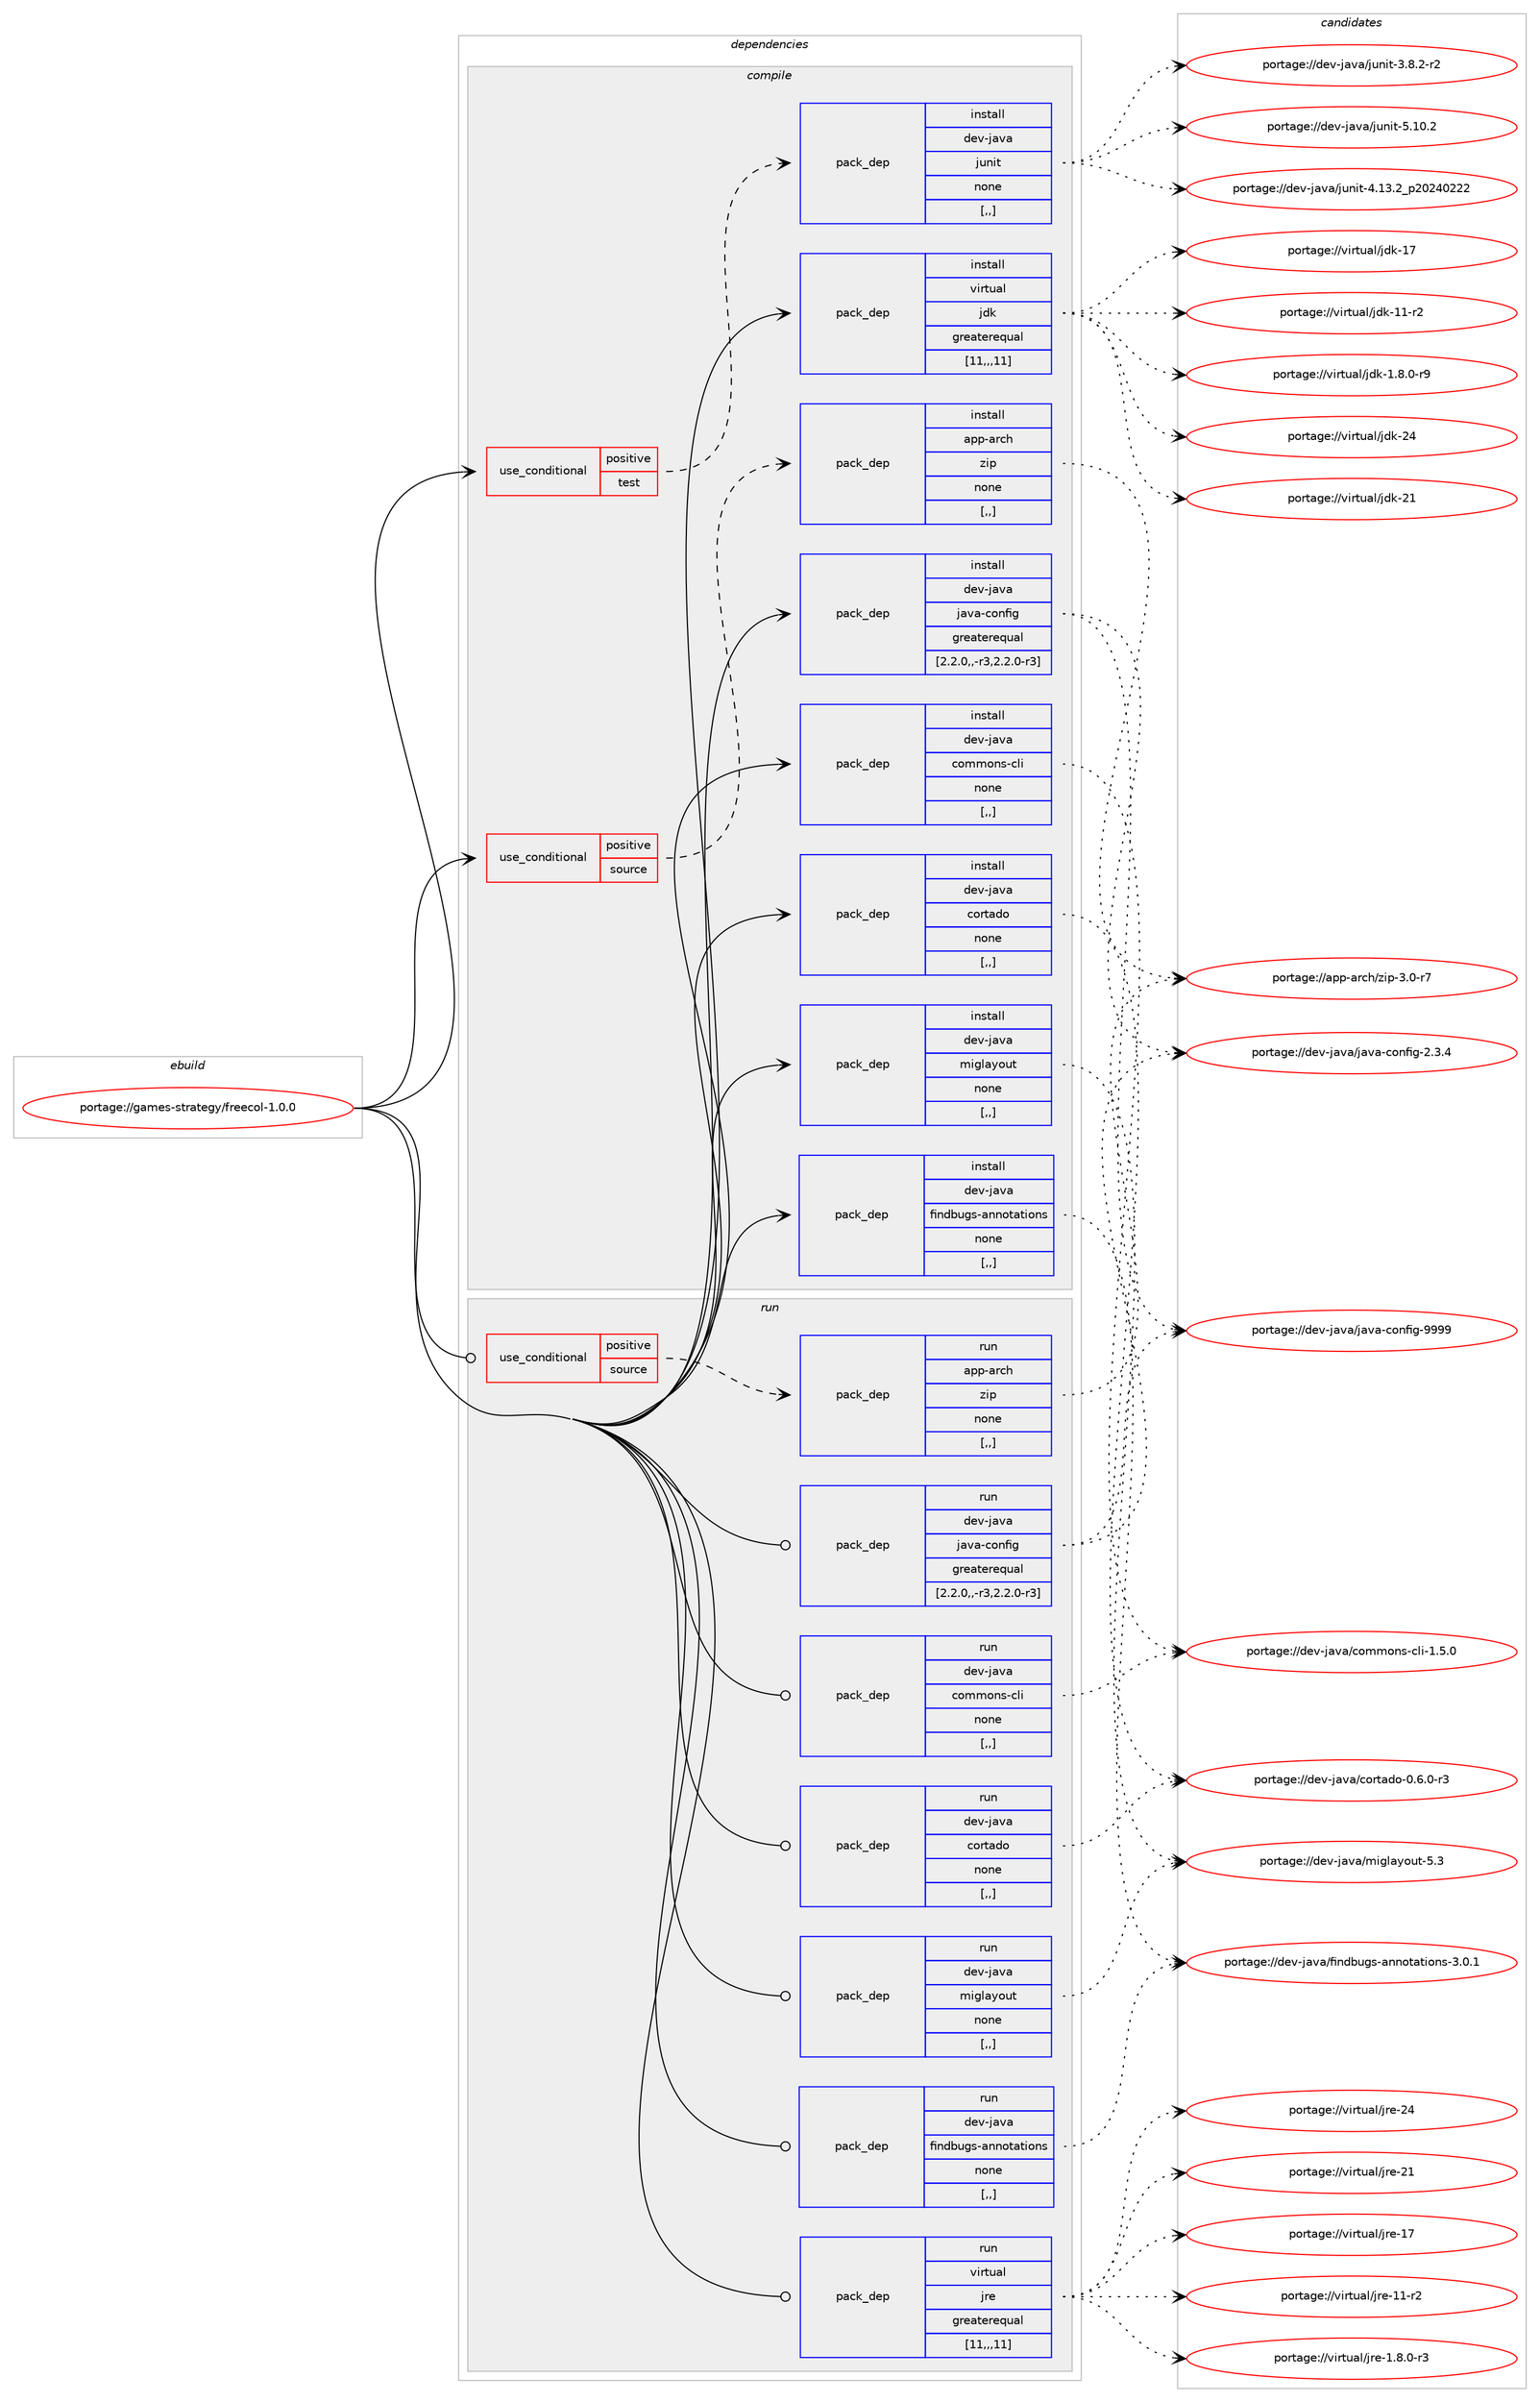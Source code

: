 digraph prolog {

# *************
# Graph options
# *************

newrank=true;
concentrate=true;
compound=true;
graph [rankdir=LR,fontname=Helvetica,fontsize=10,ranksep=1.5];#, ranksep=2.5, nodesep=0.2];
edge  [arrowhead=vee];
node  [fontname=Helvetica,fontsize=10];

# **********
# The ebuild
# **********

subgraph cluster_leftcol {
color=gray;
label=<<i>ebuild</i>>;
id [label="portage://games-strategy/freecol-1.0.0", color=red, width=4, href="../games-strategy/freecol-1.0.0.svg"];
}

# ****************
# The dependencies
# ****************

subgraph cluster_midcol {
color=gray;
label=<<i>dependencies</i>>;
subgraph cluster_compile {
fillcolor="#eeeeee";
style=filled;
label=<<i>compile</i>>;
subgraph cond64816 {
dependency234359 [label=<<TABLE BORDER="0" CELLBORDER="1" CELLSPACING="0" CELLPADDING="4"><TR><TD ROWSPAN="3" CELLPADDING="10">use_conditional</TD></TR><TR><TD>positive</TD></TR><TR><TD>source</TD></TR></TABLE>>, shape=none, color=red];
subgraph pack168021 {
dependency234360 [label=<<TABLE BORDER="0" CELLBORDER="1" CELLSPACING="0" CELLPADDING="4" WIDTH="220"><TR><TD ROWSPAN="6" CELLPADDING="30">pack_dep</TD></TR><TR><TD WIDTH="110">install</TD></TR><TR><TD>app-arch</TD></TR><TR><TD>zip</TD></TR><TR><TD>none</TD></TR><TR><TD>[,,]</TD></TR></TABLE>>, shape=none, color=blue];
}
dependency234359:e -> dependency234360:w [weight=20,style="dashed",arrowhead="vee"];
}
id:e -> dependency234359:w [weight=20,style="solid",arrowhead="vee"];
subgraph cond64817 {
dependency234361 [label=<<TABLE BORDER="0" CELLBORDER="1" CELLSPACING="0" CELLPADDING="4"><TR><TD ROWSPAN="3" CELLPADDING="10">use_conditional</TD></TR><TR><TD>positive</TD></TR><TR><TD>test</TD></TR></TABLE>>, shape=none, color=red];
subgraph pack168022 {
dependency234362 [label=<<TABLE BORDER="0" CELLBORDER="1" CELLSPACING="0" CELLPADDING="4" WIDTH="220"><TR><TD ROWSPAN="6" CELLPADDING="30">pack_dep</TD></TR><TR><TD WIDTH="110">install</TD></TR><TR><TD>dev-java</TD></TR><TR><TD>junit</TD></TR><TR><TD>none</TD></TR><TR><TD>[,,]</TD></TR></TABLE>>, shape=none, color=blue];
}
dependency234361:e -> dependency234362:w [weight=20,style="dashed",arrowhead="vee"];
}
id:e -> dependency234361:w [weight=20,style="solid",arrowhead="vee"];
subgraph pack168023 {
dependency234363 [label=<<TABLE BORDER="0" CELLBORDER="1" CELLSPACING="0" CELLPADDING="4" WIDTH="220"><TR><TD ROWSPAN="6" CELLPADDING="30">pack_dep</TD></TR><TR><TD WIDTH="110">install</TD></TR><TR><TD>dev-java</TD></TR><TR><TD>commons-cli</TD></TR><TR><TD>none</TD></TR><TR><TD>[,,]</TD></TR></TABLE>>, shape=none, color=blue];
}
id:e -> dependency234363:w [weight=20,style="solid",arrowhead="vee"];
subgraph pack168024 {
dependency234364 [label=<<TABLE BORDER="0" CELLBORDER="1" CELLSPACING="0" CELLPADDING="4" WIDTH="220"><TR><TD ROWSPAN="6" CELLPADDING="30">pack_dep</TD></TR><TR><TD WIDTH="110">install</TD></TR><TR><TD>dev-java</TD></TR><TR><TD>cortado</TD></TR><TR><TD>none</TD></TR><TR><TD>[,,]</TD></TR></TABLE>>, shape=none, color=blue];
}
id:e -> dependency234364:w [weight=20,style="solid",arrowhead="vee"];
subgraph pack168025 {
dependency234365 [label=<<TABLE BORDER="0" CELLBORDER="1" CELLSPACING="0" CELLPADDING="4" WIDTH="220"><TR><TD ROWSPAN="6" CELLPADDING="30">pack_dep</TD></TR><TR><TD WIDTH="110">install</TD></TR><TR><TD>dev-java</TD></TR><TR><TD>findbugs-annotations</TD></TR><TR><TD>none</TD></TR><TR><TD>[,,]</TD></TR></TABLE>>, shape=none, color=blue];
}
id:e -> dependency234365:w [weight=20,style="solid",arrowhead="vee"];
subgraph pack168026 {
dependency234366 [label=<<TABLE BORDER="0" CELLBORDER="1" CELLSPACING="0" CELLPADDING="4" WIDTH="220"><TR><TD ROWSPAN="6" CELLPADDING="30">pack_dep</TD></TR><TR><TD WIDTH="110">install</TD></TR><TR><TD>dev-java</TD></TR><TR><TD>java-config</TD></TR><TR><TD>greaterequal</TD></TR><TR><TD>[2.2.0,,-r3,2.2.0-r3]</TD></TR></TABLE>>, shape=none, color=blue];
}
id:e -> dependency234366:w [weight=20,style="solid",arrowhead="vee"];
subgraph pack168027 {
dependency234367 [label=<<TABLE BORDER="0" CELLBORDER="1" CELLSPACING="0" CELLPADDING="4" WIDTH="220"><TR><TD ROWSPAN="6" CELLPADDING="30">pack_dep</TD></TR><TR><TD WIDTH="110">install</TD></TR><TR><TD>dev-java</TD></TR><TR><TD>miglayout</TD></TR><TR><TD>none</TD></TR><TR><TD>[,,]</TD></TR></TABLE>>, shape=none, color=blue];
}
id:e -> dependency234367:w [weight=20,style="solid",arrowhead="vee"];
subgraph pack168028 {
dependency234368 [label=<<TABLE BORDER="0" CELLBORDER="1" CELLSPACING="0" CELLPADDING="4" WIDTH="220"><TR><TD ROWSPAN="6" CELLPADDING="30">pack_dep</TD></TR><TR><TD WIDTH="110">install</TD></TR><TR><TD>virtual</TD></TR><TR><TD>jdk</TD></TR><TR><TD>greaterequal</TD></TR><TR><TD>[11,,,11]</TD></TR></TABLE>>, shape=none, color=blue];
}
id:e -> dependency234368:w [weight=20,style="solid",arrowhead="vee"];
}
subgraph cluster_compileandrun {
fillcolor="#eeeeee";
style=filled;
label=<<i>compile and run</i>>;
}
subgraph cluster_run {
fillcolor="#eeeeee";
style=filled;
label=<<i>run</i>>;
subgraph cond64818 {
dependency234369 [label=<<TABLE BORDER="0" CELLBORDER="1" CELLSPACING="0" CELLPADDING="4"><TR><TD ROWSPAN="3" CELLPADDING="10">use_conditional</TD></TR><TR><TD>positive</TD></TR><TR><TD>source</TD></TR></TABLE>>, shape=none, color=red];
subgraph pack168029 {
dependency234370 [label=<<TABLE BORDER="0" CELLBORDER="1" CELLSPACING="0" CELLPADDING="4" WIDTH="220"><TR><TD ROWSPAN="6" CELLPADDING="30">pack_dep</TD></TR><TR><TD WIDTH="110">run</TD></TR><TR><TD>app-arch</TD></TR><TR><TD>zip</TD></TR><TR><TD>none</TD></TR><TR><TD>[,,]</TD></TR></TABLE>>, shape=none, color=blue];
}
dependency234369:e -> dependency234370:w [weight=20,style="dashed",arrowhead="vee"];
}
id:e -> dependency234369:w [weight=20,style="solid",arrowhead="odot"];
subgraph pack168030 {
dependency234371 [label=<<TABLE BORDER="0" CELLBORDER="1" CELLSPACING="0" CELLPADDING="4" WIDTH="220"><TR><TD ROWSPAN="6" CELLPADDING="30">pack_dep</TD></TR><TR><TD WIDTH="110">run</TD></TR><TR><TD>dev-java</TD></TR><TR><TD>commons-cli</TD></TR><TR><TD>none</TD></TR><TR><TD>[,,]</TD></TR></TABLE>>, shape=none, color=blue];
}
id:e -> dependency234371:w [weight=20,style="solid",arrowhead="odot"];
subgraph pack168031 {
dependency234372 [label=<<TABLE BORDER="0" CELLBORDER="1" CELLSPACING="0" CELLPADDING="4" WIDTH="220"><TR><TD ROWSPAN="6" CELLPADDING="30">pack_dep</TD></TR><TR><TD WIDTH="110">run</TD></TR><TR><TD>dev-java</TD></TR><TR><TD>cortado</TD></TR><TR><TD>none</TD></TR><TR><TD>[,,]</TD></TR></TABLE>>, shape=none, color=blue];
}
id:e -> dependency234372:w [weight=20,style="solid",arrowhead="odot"];
subgraph pack168032 {
dependency234373 [label=<<TABLE BORDER="0" CELLBORDER="1" CELLSPACING="0" CELLPADDING="4" WIDTH="220"><TR><TD ROWSPAN="6" CELLPADDING="30">pack_dep</TD></TR><TR><TD WIDTH="110">run</TD></TR><TR><TD>dev-java</TD></TR><TR><TD>findbugs-annotations</TD></TR><TR><TD>none</TD></TR><TR><TD>[,,]</TD></TR></TABLE>>, shape=none, color=blue];
}
id:e -> dependency234373:w [weight=20,style="solid",arrowhead="odot"];
subgraph pack168033 {
dependency234374 [label=<<TABLE BORDER="0" CELLBORDER="1" CELLSPACING="0" CELLPADDING="4" WIDTH="220"><TR><TD ROWSPAN="6" CELLPADDING="30">pack_dep</TD></TR><TR><TD WIDTH="110">run</TD></TR><TR><TD>dev-java</TD></TR><TR><TD>java-config</TD></TR><TR><TD>greaterequal</TD></TR><TR><TD>[2.2.0,,-r3,2.2.0-r3]</TD></TR></TABLE>>, shape=none, color=blue];
}
id:e -> dependency234374:w [weight=20,style="solid",arrowhead="odot"];
subgraph pack168034 {
dependency234375 [label=<<TABLE BORDER="0" CELLBORDER="1" CELLSPACING="0" CELLPADDING="4" WIDTH="220"><TR><TD ROWSPAN="6" CELLPADDING="30">pack_dep</TD></TR><TR><TD WIDTH="110">run</TD></TR><TR><TD>dev-java</TD></TR><TR><TD>miglayout</TD></TR><TR><TD>none</TD></TR><TR><TD>[,,]</TD></TR></TABLE>>, shape=none, color=blue];
}
id:e -> dependency234375:w [weight=20,style="solid",arrowhead="odot"];
subgraph pack168035 {
dependency234376 [label=<<TABLE BORDER="0" CELLBORDER="1" CELLSPACING="0" CELLPADDING="4" WIDTH="220"><TR><TD ROWSPAN="6" CELLPADDING="30">pack_dep</TD></TR><TR><TD WIDTH="110">run</TD></TR><TR><TD>virtual</TD></TR><TR><TD>jre</TD></TR><TR><TD>greaterequal</TD></TR><TR><TD>[11,,,11]</TD></TR></TABLE>>, shape=none, color=blue];
}
id:e -> dependency234376:w [weight=20,style="solid",arrowhead="odot"];
}
}

# **************
# The candidates
# **************

subgraph cluster_choices {
rank=same;
color=gray;
label=<<i>candidates</i>>;

subgraph choice168021 {
color=black;
nodesep=1;
choice9711211245971149910447122105112455146484511455 [label="portage://app-arch/zip-3.0-r7", color=red, width=4,href="../app-arch/zip-3.0-r7.svg"];
dependency234360:e -> choice9711211245971149910447122105112455146484511455:w [style=dotted,weight="100"];
}
subgraph choice168022 {
color=black;
nodesep=1;
choice1001011184510697118974710611711010511645534649484650 [label="portage://dev-java/junit-5.10.2", color=red, width=4,href="../dev-java/junit-5.10.2.svg"];
choice1001011184510697118974710611711010511645524649514650951125048505248505050 [label="portage://dev-java/junit-4.13.2_p20240222", color=red, width=4,href="../dev-java/junit-4.13.2_p20240222.svg"];
choice100101118451069711897471061171101051164551465646504511450 [label="portage://dev-java/junit-3.8.2-r2", color=red, width=4,href="../dev-java/junit-3.8.2-r2.svg"];
dependency234362:e -> choice1001011184510697118974710611711010511645534649484650:w [style=dotted,weight="100"];
dependency234362:e -> choice1001011184510697118974710611711010511645524649514650951125048505248505050:w [style=dotted,weight="100"];
dependency234362:e -> choice100101118451069711897471061171101051164551465646504511450:w [style=dotted,weight="100"];
}
subgraph choice168023 {
color=black;
nodesep=1;
choice10010111845106971189747991111091091111101154599108105454946534648 [label="portage://dev-java/commons-cli-1.5.0", color=red, width=4,href="../dev-java/commons-cli-1.5.0.svg"];
dependency234363:e -> choice10010111845106971189747991111091091111101154599108105454946534648:w [style=dotted,weight="100"];
}
subgraph choice168024 {
color=black;
nodesep=1;
choice1001011184510697118974799111114116971001114548465446484511451 [label="portage://dev-java/cortado-0.6.0-r3", color=red, width=4,href="../dev-java/cortado-0.6.0-r3.svg"];
dependency234364:e -> choice1001011184510697118974799111114116971001114548465446484511451:w [style=dotted,weight="100"];
}
subgraph choice168025 {
color=black;
nodesep=1;
choice1001011184510697118974710210511010098117103115459711011011111697116105111110115455146484649 [label="portage://dev-java/findbugs-annotations-3.0.1", color=red, width=4,href="../dev-java/findbugs-annotations-3.0.1.svg"];
dependency234365:e -> choice1001011184510697118974710210511010098117103115459711011011111697116105111110115455146484649:w [style=dotted,weight="100"];
}
subgraph choice168026 {
color=black;
nodesep=1;
choice10010111845106971189747106971189745991111101021051034557575757 [label="portage://dev-java/java-config-9999", color=red, width=4,href="../dev-java/java-config-9999.svg"];
choice1001011184510697118974710697118974599111110102105103455046514652 [label="portage://dev-java/java-config-2.3.4", color=red, width=4,href="../dev-java/java-config-2.3.4.svg"];
dependency234366:e -> choice10010111845106971189747106971189745991111101021051034557575757:w [style=dotted,weight="100"];
dependency234366:e -> choice1001011184510697118974710697118974599111110102105103455046514652:w [style=dotted,weight="100"];
}
subgraph choice168027 {
color=black;
nodesep=1;
choice100101118451069711897471091051031089712111111711645534651 [label="portage://dev-java/miglayout-5.3", color=red, width=4,href="../dev-java/miglayout-5.3.svg"];
dependency234367:e -> choice100101118451069711897471091051031089712111111711645534651:w [style=dotted,weight="100"];
}
subgraph choice168028 {
color=black;
nodesep=1;
choice1181051141161179710847106100107455052 [label="portage://virtual/jdk-24", color=red, width=4,href="../virtual/jdk-24.svg"];
choice1181051141161179710847106100107455049 [label="portage://virtual/jdk-21", color=red, width=4,href="../virtual/jdk-21.svg"];
choice1181051141161179710847106100107454955 [label="portage://virtual/jdk-17", color=red, width=4,href="../virtual/jdk-17.svg"];
choice11810511411611797108471061001074549494511450 [label="portage://virtual/jdk-11-r2", color=red, width=4,href="../virtual/jdk-11-r2.svg"];
choice11810511411611797108471061001074549465646484511457 [label="portage://virtual/jdk-1.8.0-r9", color=red, width=4,href="../virtual/jdk-1.8.0-r9.svg"];
dependency234368:e -> choice1181051141161179710847106100107455052:w [style=dotted,weight="100"];
dependency234368:e -> choice1181051141161179710847106100107455049:w [style=dotted,weight="100"];
dependency234368:e -> choice1181051141161179710847106100107454955:w [style=dotted,weight="100"];
dependency234368:e -> choice11810511411611797108471061001074549494511450:w [style=dotted,weight="100"];
dependency234368:e -> choice11810511411611797108471061001074549465646484511457:w [style=dotted,weight="100"];
}
subgraph choice168029 {
color=black;
nodesep=1;
choice9711211245971149910447122105112455146484511455 [label="portage://app-arch/zip-3.0-r7", color=red, width=4,href="../app-arch/zip-3.0-r7.svg"];
dependency234370:e -> choice9711211245971149910447122105112455146484511455:w [style=dotted,weight="100"];
}
subgraph choice168030 {
color=black;
nodesep=1;
choice10010111845106971189747991111091091111101154599108105454946534648 [label="portage://dev-java/commons-cli-1.5.0", color=red, width=4,href="../dev-java/commons-cli-1.5.0.svg"];
dependency234371:e -> choice10010111845106971189747991111091091111101154599108105454946534648:w [style=dotted,weight="100"];
}
subgraph choice168031 {
color=black;
nodesep=1;
choice1001011184510697118974799111114116971001114548465446484511451 [label="portage://dev-java/cortado-0.6.0-r3", color=red, width=4,href="../dev-java/cortado-0.6.0-r3.svg"];
dependency234372:e -> choice1001011184510697118974799111114116971001114548465446484511451:w [style=dotted,weight="100"];
}
subgraph choice168032 {
color=black;
nodesep=1;
choice1001011184510697118974710210511010098117103115459711011011111697116105111110115455146484649 [label="portage://dev-java/findbugs-annotations-3.0.1", color=red, width=4,href="../dev-java/findbugs-annotations-3.0.1.svg"];
dependency234373:e -> choice1001011184510697118974710210511010098117103115459711011011111697116105111110115455146484649:w [style=dotted,weight="100"];
}
subgraph choice168033 {
color=black;
nodesep=1;
choice10010111845106971189747106971189745991111101021051034557575757 [label="portage://dev-java/java-config-9999", color=red, width=4,href="../dev-java/java-config-9999.svg"];
choice1001011184510697118974710697118974599111110102105103455046514652 [label="portage://dev-java/java-config-2.3.4", color=red, width=4,href="../dev-java/java-config-2.3.4.svg"];
dependency234374:e -> choice10010111845106971189747106971189745991111101021051034557575757:w [style=dotted,weight="100"];
dependency234374:e -> choice1001011184510697118974710697118974599111110102105103455046514652:w [style=dotted,weight="100"];
}
subgraph choice168034 {
color=black;
nodesep=1;
choice100101118451069711897471091051031089712111111711645534651 [label="portage://dev-java/miglayout-5.3", color=red, width=4,href="../dev-java/miglayout-5.3.svg"];
dependency234375:e -> choice100101118451069711897471091051031089712111111711645534651:w [style=dotted,weight="100"];
}
subgraph choice168035 {
color=black;
nodesep=1;
choice1181051141161179710847106114101455052 [label="portage://virtual/jre-24", color=red, width=4,href="../virtual/jre-24.svg"];
choice1181051141161179710847106114101455049 [label="portage://virtual/jre-21", color=red, width=4,href="../virtual/jre-21.svg"];
choice1181051141161179710847106114101454955 [label="portage://virtual/jre-17", color=red, width=4,href="../virtual/jre-17.svg"];
choice11810511411611797108471061141014549494511450 [label="portage://virtual/jre-11-r2", color=red, width=4,href="../virtual/jre-11-r2.svg"];
choice11810511411611797108471061141014549465646484511451 [label="portage://virtual/jre-1.8.0-r3", color=red, width=4,href="../virtual/jre-1.8.0-r3.svg"];
dependency234376:e -> choice1181051141161179710847106114101455052:w [style=dotted,weight="100"];
dependency234376:e -> choice1181051141161179710847106114101455049:w [style=dotted,weight="100"];
dependency234376:e -> choice1181051141161179710847106114101454955:w [style=dotted,weight="100"];
dependency234376:e -> choice11810511411611797108471061141014549494511450:w [style=dotted,weight="100"];
dependency234376:e -> choice11810511411611797108471061141014549465646484511451:w [style=dotted,weight="100"];
}
}

}
